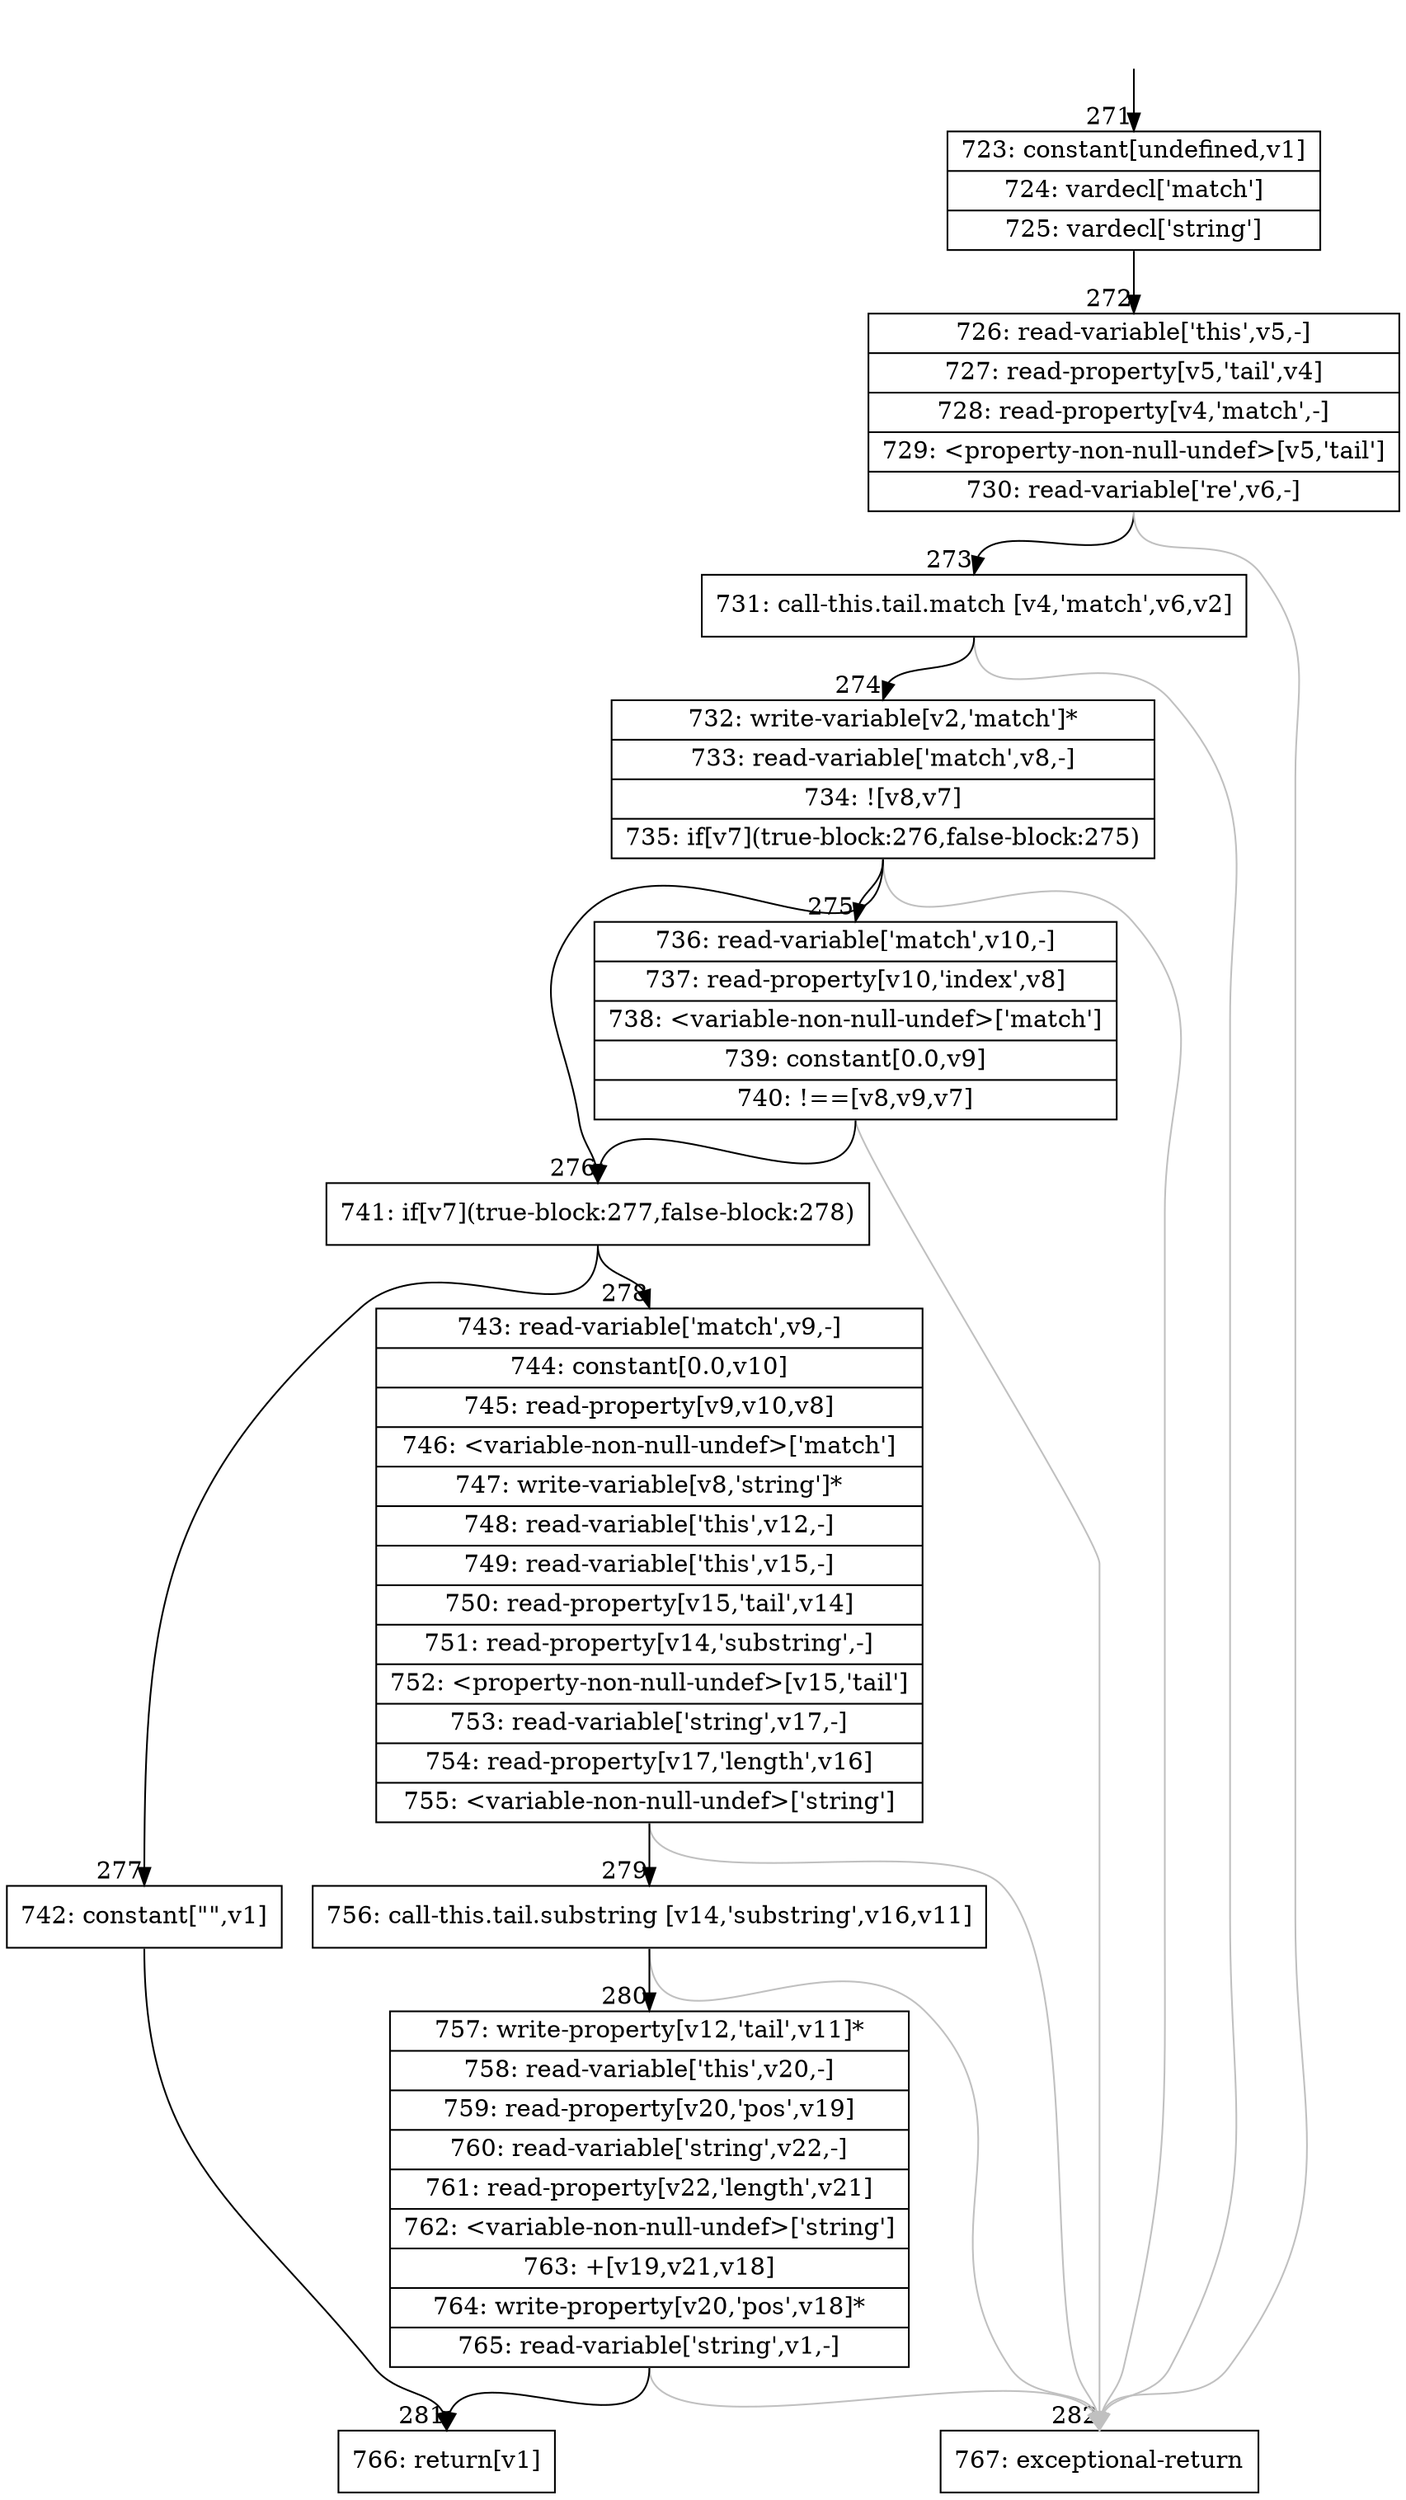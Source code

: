 digraph {
rankdir="TD"
BB_entry17[shape=none,label=""];
BB_entry17 -> BB271 [tailport=s, headport=n, headlabel="    271"]
BB271 [shape=record label="{723: constant[undefined,v1]|724: vardecl['match']|725: vardecl['string']}" ] 
BB271 -> BB272 [tailport=s, headport=n, headlabel="      272"]
BB272 [shape=record label="{726: read-variable['this',v5,-]|727: read-property[v5,'tail',v4]|728: read-property[v4,'match',-]|729: \<property-non-null-undef\>[v5,'tail']|730: read-variable['re',v6,-]}" ] 
BB272 -> BB273 [tailport=s, headport=n, headlabel="      273"]
BB272 -> BB282 [tailport=s, headport=n, color=gray, headlabel="      282"]
BB273 [shape=record label="{731: call-this.tail.match [v4,'match',v6,v2]}" ] 
BB273 -> BB274 [tailport=s, headport=n, headlabel="      274"]
BB273 -> BB282 [tailport=s, headport=n, color=gray]
BB274 [shape=record label="{732: write-variable[v2,'match']*|733: read-variable['match',v8,-]|734: ![v8,v7]|735: if[v7](true-block:276,false-block:275)}" ] 
BB274 -> BB276 [tailport=s, headport=n, headlabel="      276"]
BB274 -> BB275 [tailport=s, headport=n, headlabel="      275"]
BB274 -> BB282 [tailport=s, headport=n, color=gray]
BB275 [shape=record label="{736: read-variable['match',v10,-]|737: read-property[v10,'index',v8]|738: \<variable-non-null-undef\>['match']|739: constant[0.0,v9]|740: !==[v8,v9,v7]}" ] 
BB275 -> BB276 [tailport=s, headport=n]
BB275 -> BB282 [tailport=s, headport=n, color=gray]
BB276 [shape=record label="{741: if[v7](true-block:277,false-block:278)}" ] 
BB276 -> BB277 [tailport=s, headport=n, headlabel="      277"]
BB276 -> BB278 [tailport=s, headport=n, headlabel="      278"]
BB277 [shape=record label="{742: constant[\"\",v1]}" ] 
BB277 -> BB281 [tailport=s, headport=n, headlabel="      281"]
BB278 [shape=record label="{743: read-variable['match',v9,-]|744: constant[0.0,v10]|745: read-property[v9,v10,v8]|746: \<variable-non-null-undef\>['match']|747: write-variable[v8,'string']*|748: read-variable['this',v12,-]|749: read-variable['this',v15,-]|750: read-property[v15,'tail',v14]|751: read-property[v14,'substring',-]|752: \<property-non-null-undef\>[v15,'tail']|753: read-variable['string',v17,-]|754: read-property[v17,'length',v16]|755: \<variable-non-null-undef\>['string']}" ] 
BB278 -> BB279 [tailport=s, headport=n, headlabel="      279"]
BB278 -> BB282 [tailport=s, headport=n, color=gray]
BB279 [shape=record label="{756: call-this.tail.substring [v14,'substring',v16,v11]}" ] 
BB279 -> BB280 [tailport=s, headport=n, headlabel="      280"]
BB279 -> BB282 [tailport=s, headport=n, color=gray]
BB280 [shape=record label="{757: write-property[v12,'tail',v11]*|758: read-variable['this',v20,-]|759: read-property[v20,'pos',v19]|760: read-variable['string',v22,-]|761: read-property[v22,'length',v21]|762: \<variable-non-null-undef\>['string']|763: +[v19,v21,v18]|764: write-property[v20,'pos',v18]*|765: read-variable['string',v1,-]}" ] 
BB280 -> BB281 [tailport=s, headport=n]
BB280 -> BB282 [tailport=s, headport=n, color=gray]
BB281 [shape=record label="{766: return[v1]}" ] 
BB282 [shape=record label="{767: exceptional-return}" ] 
//#$~ 304
}
